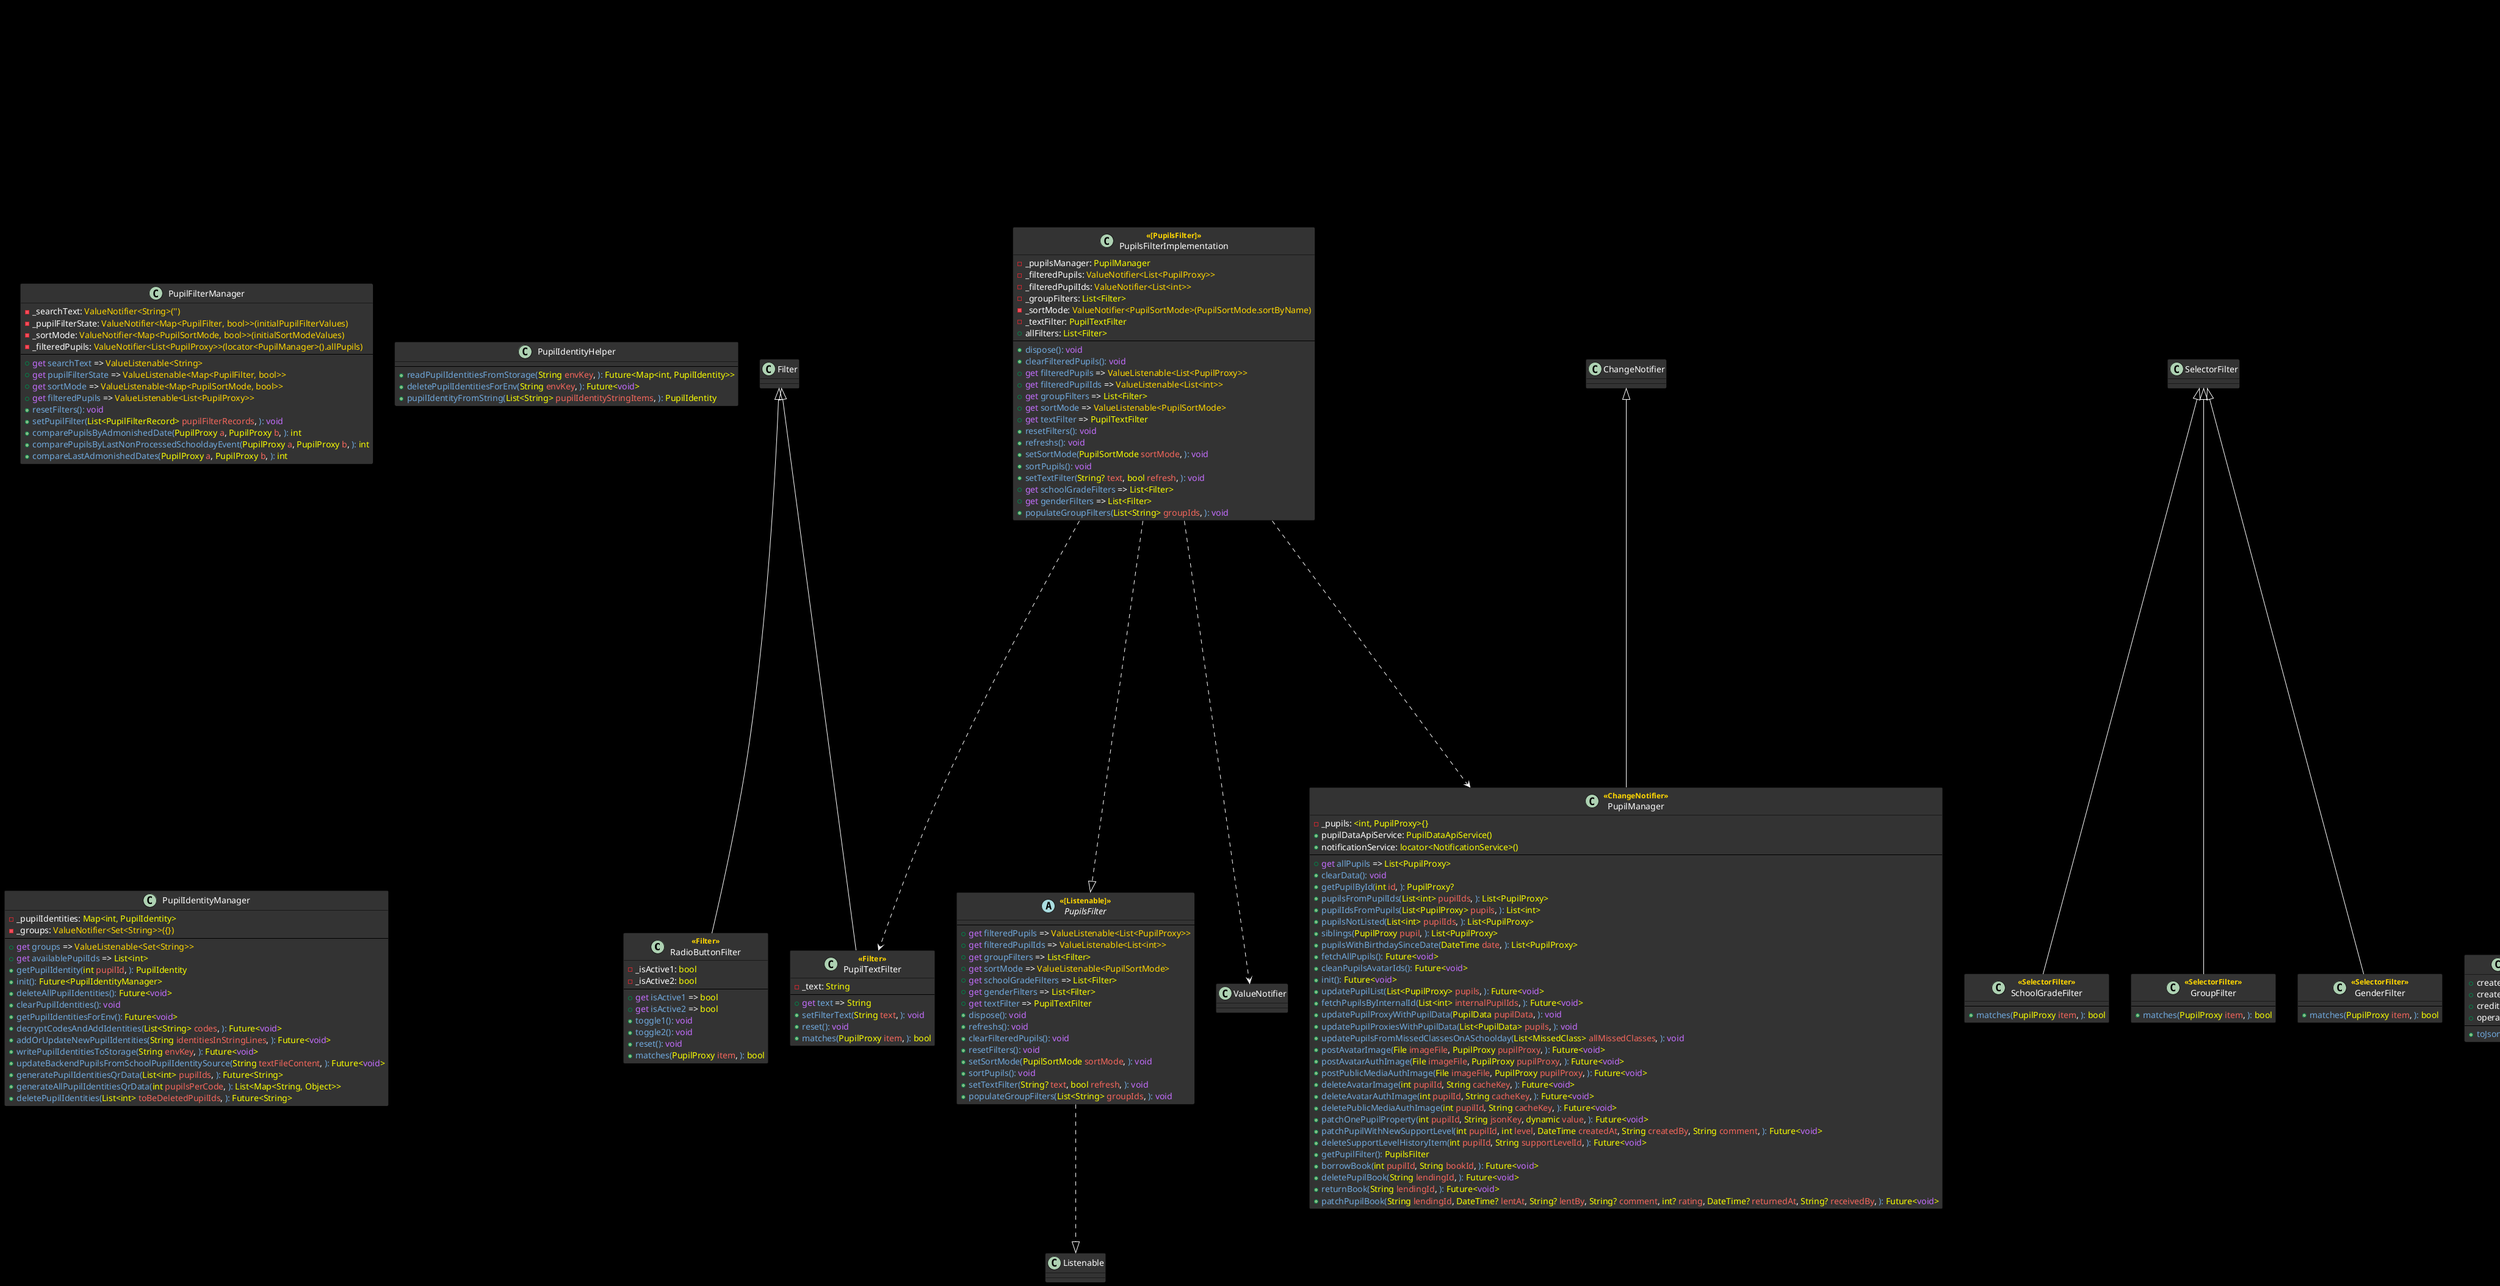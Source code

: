 @startuml

skinparam backgroundColor #000000

skinparam {
    ClassStereotypeFontColor #FFD700
    ClassStereotypeFontSize 12
    ClassStereotypeFontStyle bold
}
skinparam class {
    BackgroundColor #333333
    BorderColor #000000
    ArrowColor #FFFFFF
    FontColor #D3D3D3
}
skinparam classAttribute {
    FontColor #D3D3D
}
class RadioButtonFilter <<Filter>> {
-_isActive1: <font color=#faff00>bool</font>
-_isActive2: <font color=#faff00>bool</font>
---
+<font color=#c36dfd>get</font> <font color=#6fa8dc>isActive1</font> => <font color=#faff00>bool</font>
+<font color=#c36dfd>get</font> <font color=#6fa8dc>isActive2</font> => <font color=#faff00>bool</font>
+<font color=#6fa8dc>toggle1(</font><font color=#6fa8dc>):</font> <font color=#c36dfd>void</font>
+<font color=#6fa8dc>toggle2(</font><font color=#6fa8dc>):</font> <font color=#c36dfd>void</font>
+<font color=#6fa8dc>reset(</font><font color=#6fa8dc>):</font> <font color=#c36dfd>void</font>
+<font color=#6fa8dc>matches(</font><font color=#faff00>PupilProxy</font> <font color=#f4665b>item</font>, <font color=#6fa8dc>):</font> <font color=#faff00>bool</font>
}
Filter <|-- RadioButtonFilter
abstract class PupilsFilter <<[Listenable]>> {
---
+<font color=#c36dfd>get</font> <font color=#6fa8dc>filteredPupils</font> => <font color=#ffd700>ValueListenable<List<PupilProxy>></font>
+<font color=#c36dfd>get</font> <font color=#6fa8dc>filteredPupilIds</font> => <font color=#ffd700>ValueListenable<List<int>></font>
+<font color=#c36dfd>get</font> <font color=#6fa8dc>groupFilters</font> => <font color=#faff00>List<Filter></font>
+<font color=#c36dfd>get</font> <font color=#6fa8dc>sortMode</font> => <font color=#ffd700>ValueListenable<PupilSortMode></font>
+<font color=#c36dfd>get</font> <font color=#6fa8dc>schoolGradeFilters</font> => <font color=#faff00>List<Filter></font>
+<font color=#c36dfd>get</font> <font color=#6fa8dc>genderFilters</font> => <font color=#faff00>List<Filter></font>
+<font color=#c36dfd>get</font> <font color=#6fa8dc>textFilter</font> => <font color=#faff00>PupilTextFilter</font>
+<font color=#6fa8dc>dispose(</font><font color=#6fa8dc>):</font> <font color=#c36dfd>void</font>
+<font color=#6fa8dc>refreshs(</font><font color=#6fa8dc>):</font> <font color=#c36dfd>void</font>
+<font color=#6fa8dc>clearFilteredPupils(</font><font color=#6fa8dc>):</font> <font color=#c36dfd>void</font>
+<font color=#6fa8dc>resetFilters(</font><font color=#6fa8dc>):</font> <font color=#c36dfd>void</font>
+<font color=#6fa8dc>setSortMode(</font><font color=#faff00>PupilSortMode</font> <font color=#f4665b>sortMode</font>, <font color=#6fa8dc>):</font> <font color=#c36dfd>void</font>
+<font color=#6fa8dc>sortPupils(</font><font color=#6fa8dc>):</font> <font color=#c36dfd>void</font>
+<font color=#6fa8dc>setTextFilter(</font><font color=#faff00>String?</font> <font color=#f4665b>text</font>, <font color=#faff00>bool</font> <font color=#f4665b>refresh</font>, <font color=#6fa8dc>):</font> <font color=#c36dfd>void</font>
+<font color=#6fa8dc>populateGroupFilters(</font><font color=#faff00>List<String></font> <font color=#f4665b>groupIds</font>, <font color=#6fa8dc>):</font> <font color=#c36dfd>void</font>
}
PupilsFilter ..|> Listenable
class PupilsFilterImplementation <<[PupilsFilter]>> {
-_pupilsManager: <font color=#faff00>PupilManager</font>
-_filteredPupils: <font color=#ffd700>ValueNotifier<List<PupilProxy>></font>
-_filteredPupilIds: <font color=#ffd700>ValueNotifier<List<int>></font>
-_groupFilters: <font color=#faff00>List<Filter></font>
-_sortMode: <font color=#ffd700>ValueNotifier<PupilSortMode>(PupilSortMode.sortByName)</font>
-_textFilter: <font color=#faff00>PupilTextFilter</font>
+allFilters: <font color=#faff00>List<Filter></font>
---
+<font color=#6fa8dc>dispose(</font><font color=#6fa8dc>):</font> <font color=#c36dfd>void</font>
+<font color=#6fa8dc>clearFilteredPupils(</font><font color=#6fa8dc>):</font> <font color=#c36dfd>void</font>
+<font color=#c36dfd>get</font> <font color=#6fa8dc>filteredPupils</font> => <font color=#ffd700>ValueListenable<List<PupilProxy>></font>
+<font color=#c36dfd>get</font> <font color=#6fa8dc>filteredPupilIds</font> => <font color=#ffd700>ValueListenable<List<int>></font>
+<font color=#c36dfd>get</font> <font color=#6fa8dc>groupFilters</font> => <font color=#faff00>List<Filter></font>
+<font color=#c36dfd>get</font> <font color=#6fa8dc>sortMode</font> => <font color=#ffd700>ValueListenable<PupilSortMode></font>
+<font color=#c36dfd>get</font> <font color=#6fa8dc>textFilter</font> => <font color=#faff00>PupilTextFilter</font>
+<font color=#6fa8dc>resetFilters(</font><font color=#6fa8dc>):</font> <font color=#c36dfd>void</font>
+<font color=#6fa8dc>refreshs(</font><font color=#6fa8dc>):</font> <font color=#c36dfd>void</font>
+<font color=#6fa8dc>setSortMode(</font><font color=#faff00>PupilSortMode</font> <font color=#f4665b>sortMode</font>, <font color=#6fa8dc>):</font> <font color=#c36dfd>void</font>
+<font color=#6fa8dc>sortPupils(</font><font color=#6fa8dc>):</font> <font color=#c36dfd>void</font>
+<font color=#6fa8dc>setTextFilter(</font><font color=#faff00>String?</font> <font color=#f4665b>text</font>, <font color=#faff00>bool</font> <font color=#f4665b>refresh</font>, <font color=#6fa8dc>):</font> <font color=#c36dfd>void</font>
+<font color=#c36dfd>get</font> <font color=#6fa8dc>schoolGradeFilters</font> => <font color=#faff00>List<Filter></font>
+<font color=#c36dfd>get</font> <font color=#6fa8dc>genderFilters</font> => <font color=#faff00>List<Filter></font>
+<font color=#6fa8dc>populateGroupFilters(</font><font color=#faff00>List<String></font> <font color=#f4665b>groupIds</font>, <font color=#6fa8dc>):</font> <font color=#c36dfd>void</font>
}
PupilsFilterImplementation ..> PupilManager
PupilsFilterImplementation ..> ValueNotifier
PupilsFilterImplementation ..> PupilTextFilter
PupilsFilterImplementation ..|> PupilsFilter
class PupilFilterManager {
-_searchText: <font color=#ffd700>ValueNotifier<String>('')</font>
-_pupilFilterState: <font color=#ffd700>ValueNotifier<Map<PupilFilter, bool>>(initialPupilFilterValues)</font>
-_sortMode: <font color=#ffd700>ValueNotifier<Map<PupilSortMode, bool>>(initialSortModeValues)</font>
-_filteredPupils: <font color=#ffd700>ValueNotifier<List<PupilProxy>>(locator<PupilManager>().allPupils)</font>
---
+<font color=#c36dfd>get</font> <font color=#6fa8dc>searchText</font> => <font color=#ffd700>ValueListenable<String></font>
+<font color=#c36dfd>get</font> <font color=#6fa8dc>pupilFilterState</font> => <font color=#ffd700>ValueListenable<Map<PupilFilter, bool>></font>
+<font color=#c36dfd>get</font> <font color=#6fa8dc>sortMode</font> => <font color=#ffd700>ValueListenable<Map<PupilSortMode, bool>></font>
+<font color=#c36dfd>get</font> <font color=#6fa8dc>filteredPupils</font> => <font color=#ffd700>ValueListenable<List<PupilProxy>></font>
+<font color=#6fa8dc>resetFilters(</font><font color=#6fa8dc>):</font> <font color=#c36dfd>void</font>
+<font color=#6fa8dc>setPupilFilter(</font><font color=#faff00>List<PupilFilterRecord></font> <font color=#f4665b>pupilFilterRecords</font>, <font color=#6fa8dc>):</font> <font color=#c36dfd>void</font>
+<font color=#6fa8dc>comparePupilsByAdmonishedDate(</font><font color=#faff00>PupilProxy</font> <font color=#f4665b>a</font>, <font color=#faff00>PupilProxy</font> <font color=#f4665b>b</font>, <font color=#6fa8dc>):</font> <font color=#faff00>int</font>
+<font color=#6fa8dc>comparePupilsByLastNonProcessedSchooldayEvent(</font><font color=#faff00>PupilProxy</font> <font color=#f4665b>a</font>, <font color=#faff00>PupilProxy</font> <font color=#f4665b>b</font>, <font color=#6fa8dc>):</font> <font color=#faff00>int</font>
+<font color=#6fa8dc>compareLastAdmonishedDates(</font><font color=#faff00>PupilProxy</font> <font color=#f4665b>a</font>, <font color=#faff00>PupilProxy</font> <font color=#f4665b>b</font>, <font color=#6fa8dc>):</font> <font color=#faff00>int</font>
}
class SchoolGradeFilter <<SelectorFilter>> {
---
+<font color=#6fa8dc>matches(</font><font color=#faff00>PupilProxy</font> <font color=#f4665b>item</font>, <font color=#6fa8dc>):</font> <font color=#faff00>bool</font>
}
SelectorFilter <|-- SchoolGradeFilter
class GroupFilter <<SelectorFilter>> {
---
+<font color=#6fa8dc>matches(</font><font color=#faff00>PupilProxy</font> <font color=#f4665b>item</font>, <font color=#6fa8dc>):</font> <font color=#faff00>bool</font>
}
SelectorFilter <|-- GroupFilter
class GenderFilter <<SelectorFilter>> {
---
+<font color=#6fa8dc>matches(</font><font color=#faff00>PupilProxy</font> <font color=#f4665b>item</font>, <font color=#6fa8dc>):</font> <font color=#faff00>bool</font>
}
SelectorFilter <|-- GenderFilter
class PupilTextFilter <<Filter>> {
-_text: <font color=#faff00>String</font>
---
+<font color=#c36dfd>get</font> <font color=#6fa8dc>text</font> => <font color=#faff00>String</font>
+<font color=#6fa8dc>setFilterText(</font><font color=#faff00>String</font> <font color=#f4665b>text</font>, <font color=#6fa8dc>):</font> <font color=#c36dfd>void</font>
+<font color=#6fa8dc>reset(</font><font color=#6fa8dc>):</font> <font color=#c36dfd>void</font>
+<font color=#6fa8dc>matches(</font><font color=#faff00>PupilProxy</font> <font color=#f4665b>item</font>, <font color=#6fa8dc>):</font> <font color=#faff00>bool</font>
}
Filter <|-- PupilTextFilter
class CreditHistoryLog {
+createdAt: <font color=#faff00>DateTime</font>
+createdBy: <font color=#faff00>String</font>
+credit: <font color=#faff00>int</font>
+operation: <font color=#faff00>int</font>
---
+<font color=#6fa8dc>toJson(</font><font color=#6fa8dc>):</font> <font color=#faff00>Map<String, dynamic></font>
}
CreditHistoryLog ..> DateTime
class SupportLevel {
+supportLevelId: <font color=#faff00>String</font>
+level: <font color=#faff00>int</font>
+comment: <font color=#faff00>String</font>
+createdAt: <font color=#faff00>DateTime</font>
+createdBy: <font color=#faff00>String</font>
---
+<font color=#6fa8dc>toJson(</font><font color=#6fa8dc>):</font> <font color=#faff00>Map<String, dynamic></font>
}
SupportLevel ..> DateTime
class PupilData {
+avatarId: <font color=#faff00>String?</font>
+avatarAuth: <font color=#faff00>bool</font>
+avatarAuthId: <font color=#faff00>String?</font>
+publicMediaAuth: <font color=#faff00>int</font>
+publicMediaAuthId: <font color=#faff00>String?</font>
+communicationPupil: <font color=#faff00>String?</font>
+communicationTutor1: <font color=#faff00>String?</font>
+communicationTutor2: <font color=#faff00>String?</font>
+contact: <font color=#faff00>String?</font>
+parentsContact: <font color=#faff00>String?</font>
+credit: <font color=#faff00>int</font>
+creditEarned: <font color=#faff00>int</font>
+fiveYears: <font color=#faff00>DateTime?</font>
+latestSupportLevel: <font color=#faff00>int</font>
+internalId: <font color=#faff00>int</font>
+ogs: <font color=#faff00>bool</font>
+ogsInfo: <font color=#faff00>String?</font>
+pickUpTime: <font color=#faff00>String?</font>
+preschoolRevision: <font color=#faff00>int?</font>
+preschoolAttendance: <font color=#faff00>String?</font>
+specialInformation: <font color=#faff00>String?</font>
+emergencyCare: <font color=#faff00>bool?</font>
+competenceChecks: <font color=#faff00>List<CompetenceCheck></font>
+supportCategoryStatuses: <font color=#faff00>List<SupportCategoryStatus></font>
+schooldayEvents: <font color=#faff00>List<SchooldayEvent></font>
+pupilBooks: <font color=#faff00>List<PupilBorrowedBook></font>
+supportGoals: <font color=#faff00>List<SupportGoal></font>
+pupilMissedClasses: <font color=#faff00>List<MissedClass></font>
+pupilWorkbooks: <font color=#faff00>List<PupilWorkbook></font>
+creditHistoryLogs: <font color=#faff00>List<CreditHistoryLog></font>
+competenceGoals: <font color=#faff00>List<CompetenceGoal></font>
+supportLevelHistory: <font color=#faff00>List<SupportLevel></font>
+competenceReports: <font color=#faff00>List<CompetenceReport></font>
---
+<font color=#6fa8dc>copyWith(</font><font color=#faff00>String?</font> <font color=#f4665b>avatarId</font>, <font color=#faff00>bool?</font> <font color=#f4665b>avatarAuth</font>, <font color=#faff00>{String? value}?</font> <font color=#f4665b>avatarAuthId</font>, <font color=#faff00>int?</font> <font color=#f4665b>publicMediaAuth</font>, <font color=#faff00>{String? value}?</font> <font color=#f4665b>publicMediaAuthId</font>, <font color=#faff00>String?</font> <font color=#f4665b>communicationPupil</font>, <font color=#faff00>String?</font> <font color=#f4665b>communicationTutor1</font>, <font color=#faff00>String?</font> <font color=#f4665b>communicationTutor2</font>, <font color=#faff00>String?</font> <font color=#f4665b>contact</font>, <font color=#faff00>String?</font> <font color=#f4665b>parentsContact</font>, <font color=#faff00>int?</font> <font color=#f4665b>credit</font>, <font color=#faff00>int?</font> <font color=#f4665b>creditEarned</font>, <font color=#faff00>DateTime?</font> <font color=#f4665b>fiveYears</font>, <font color=#faff00>int?</font> <font color=#f4665b>latestSupportLevel</font>, <font color=#faff00>int?</font> <font color=#f4665b>internalId</font>, <font color=#faff00>bool?</font> <font color=#f4665b>ogs</font>, <font color=#faff00>String?</font> <font color=#f4665b>ogsInfo</font>, <font color=#faff00>String?</font> <font color=#f4665b>pickUpTime</font>, <font color=#faff00>String?</font> <font color=#f4665b>specialInformation</font>, <font color=#faff00>int?</font> <font color=#f4665b>preschoolRevision</font>, <font color=#faff00>String?</font> <font color=#f4665b>preschoolAttendance</font>, <font color=#faff00>bool?</font> <font color=#f4665b>emergencyCare</font>, <font color=#faff00>List<SupportCategoryStatus>?</font> <font color=#f4665b>supportCategoryStatuses</font>, <font color=#faff00>List<SchooldayEvent>?</font> <font color=#f4665b>schooldayEvents</font>, <font color=#faff00>List<PupilBorrowedBook>?</font> <font color=#f4665b>pupilBooks</font>, <font color=#faff00>List<SupportGoal>?</font> <font color=#f4665b>supportGoals</font>, <font color=#faff00>List<MissedClass>?</font> <font color=#f4665b>pupilMissedClasses</font>, <font color=#faff00>List<PupilWorkbook>?</font> <font color=#f4665b>pupilWorkbooks</font>, <font color=#faff00>List<CreditHistoryLog>?</font> <font color=#f4665b>creditHistoryLogs</font>, <font color=#faff00>List<CompetenceGoal>?</font> <font color=#f4665b>competenceGoals</font>, <font color=#faff00>List<CompetenceCheck>?</font> <font color=#f4665b>competenceChecks</font>, <font color=#faff00>List<SupportLevel>?</font> <font color=#f4665b>supportLevelHistory</font>, <font color=#faff00>List<CompetenceReport>?</font> <font color=#f4665b>competenceReports</font>, <font color=#6fa8dc>):</font> <font color=#faff00>PupilData</font>
+<font color=#6fa8dc>toJson(</font><font color=#6fa8dc>):</font> <font color=#faff00>Map<String, dynamic></font>
}
PupilData ..> DateTime
class PupilIdentity {
+id: <font color=#faff00>int</font>
+firstName: <font color=#faff00>String</font>
+lastName: <font color=#faff00>String</font>
+group: <font color=#faff00>String</font>
+schoolGrade: <font color=#faff00>String</font>
+specialNeeds: <font color=#faff00>String?</font>
+gender: <font color=#faff00>String</font>
+language: <font color=#faff00>String</font>
+family: <font color=#faff00>String?</font>
+birthday: <font color=#faff00>DateTime</font>
+migrationSupportEnds: <font color=#faff00>DateTime?</font>
+pupilSince: <font color=#faff00>DateTime</font>
---
+<font color=#6fa8dc>toJson(</font><font color=#6fa8dc>):</font> <font color=#faff00>Map<String, dynamic></font>
}
PupilIdentity ..> DateTime
class PupilProxy {
+groupFilters: <font color=#faff00>List<Filter<Object>></font>
+schoolGradeFilters: <font color=#faff00>List<SchoolGradeFilter></font>
+genderFilters: <font color=#faff00>List<GenderFilter></font>
-_pupilData: <font color=#faff00>PupilData</font>
-_pupilIdentity: <font color=#faff00>PupilIdentity</font>
+pupilIsDirty: <font color=#faff00>bool</font>
-_avatarIdOverride: <font color=#faff00>String?</font>
-_avatarUpdated: <font color=#faff00>bool</font>
-_missedClasses: <font color=#faff00>Map<DateTime, MissedClass></font>
---
+<font color=#6fa8dc>updatePupil(</font><font color=#faff00>PupilData</font> <font color=#f4665b>pupilData</font>, <font color=#6fa8dc>):</font> <font color=#c36dfd>void</font>
+<font color=#6fa8dc>updatePupilIdentity(</font><font color=#faff00>PupilIdentity</font> <font color=#f4665b>pupilIdentity</font>, <font color=#6fa8dc>):</font> <font color=#c36dfd>void</font>
+<font color=#6fa8dc>deleteAvatarAuthId(</font><font color=#6fa8dc>):</font> <font color=#c36dfd>void</font>
+<font color=#6fa8dc>deletePublicMediaAuthId(</font><font color=#6fa8dc>):</font> <font color=#c36dfd>void</font>
+<font color=#6fa8dc>updatePupilIdentityFromMoreRecentSource(</font><font color=#faff00>PupilIdentity</font> <font color=#f4665b>pupilIdentity</font>, <font color=#6fa8dc>):</font> <font color=#c36dfd>void</font>
+<font color=#6fa8dc>clearAvatar(</font><font color=#6fa8dc>):</font> <font color=#c36dfd>void</font>
+<font color=#6fa8dc>updateFromMissedClassesOnASchoolday(</font><font color=#faff00>List<MissedClass></font> <font color=#f4665b>allMissedClassesThisDay</font>, <font color=#6fa8dc>):</font> <font color=#c36dfd>void</font>
+<font color=#c36dfd>get</font> <font color=#6fa8dc>firstName</font> => <font color=#faff00>String</font>
+<font color=#c36dfd>get</font> <font color=#6fa8dc>lastName</font> => <font color=#faff00>String</font>
+<font color=#c36dfd>get</font> <font color=#6fa8dc>group</font> => <font color=#faff00>String</font>
+<font color=#c36dfd>get</font> <font color=#6fa8dc>groupId</font> => <font color=#faff00>String</font>
+<font color=#c36dfd>get</font> <font color=#6fa8dc>schoolGrade</font> => <font color=#faff00>SchoolGrade</font>
+<font color=#c36dfd>get</font> <font color=#6fa8dc>schoolyear</font> => <font color=#faff00>String</font>
+<font color=#c36dfd>get</font> <font color=#6fa8dc>specialNeeds</font> => <font color=#faff00>String?</font>
+<font color=#c36dfd>get</font> <font color=#6fa8dc>gender</font> => <font color=#faff00>String</font>
+<font color=#c36dfd>get</font> <font color=#6fa8dc>language</font> => <font color=#faff00>String</font>
+<font color=#c36dfd>get</font> <font color=#6fa8dc>family</font> => <font color=#faff00>String?</font>
+<font color=#c36dfd>get</font> <font color=#6fa8dc>birthday</font> => <font color=#faff00>DateTime</font>
+<font color=#c36dfd>get</font> <font color=#6fa8dc>age</font> => <font color=#faff00>int</font>
+<font color=#c36dfd>get</font> <font color=#6fa8dc>migrationSupportEnds</font> => <font color=#faff00>DateTime?</font>
+<font color=#c36dfd>get</font> <font color=#6fa8dc>pupilSince</font> => <font color=#faff00>DateTime</font>
+<font color=#c36dfd>get</font> <font color=#6fa8dc>avatarId</font> => <font color=#faff00>String?</font>
+<font color=#c36dfd>get</font> <font color=#6fa8dc>avatarAuth</font> => <font color=#faff00>bool</font>
+<font color=#c36dfd>get</font> <font color=#6fa8dc>avatarAuthId</font> => <font color=#faff00>String?</font>
+<font color=#c36dfd>get</font> <font color=#6fa8dc>publicMediaAuth</font> => <font color=#faff00>int</font>
+<font color=#c36dfd>get</font> <font color=#6fa8dc>publicMediaAuthId</font> => <font color=#faff00>String?</font>
+<font color=#c36dfd>get</font> <font color=#6fa8dc>communicationPupil</font> => <font color=#faff00>String?</font>
+<font color=#c36dfd>get</font> <font color=#6fa8dc>communicationTutor1</font> => <font color=#faff00>String?</font>
+<font color=#c36dfd>get</font> <font color=#6fa8dc>communicationTutor2</font> => <font color=#faff00>String?</font>
+<font color=#c36dfd>get</font> <font color=#6fa8dc>contact</font> => <font color=#faff00>String?</font>
+<font color=#c36dfd>get</font> <font color=#6fa8dc>parentsContact</font> => <font color=#faff00>String?</font>
+<font color=#c36dfd>get</font> <font color=#6fa8dc>credit</font> => <font color=#faff00>int</font>
+<font color=#c36dfd>get</font> <font color=#6fa8dc>creditEarned</font> => <font color=#faff00>int</font>
+<font color=#c36dfd>get</font> <font color=#6fa8dc>fiveYears</font> => <font color=#faff00>DateTime?</font>
+<font color=#c36dfd>get</font> <font color=#6fa8dc>supportLevel</font> => <font color=#faff00>int</font>
+<font color=#c36dfd>get</font> <font color=#6fa8dc>supportLevelHistory</font> => <font color=#faff00>List<SupportLevel></font>
+<font color=#c36dfd>get</font> <font color=#6fa8dc>internalId</font> => <font color=#faff00>int</font>
+<font color=#c36dfd>get</font> <font color=#6fa8dc>ogs</font> => <font color=#faff00>bool</font>
+<font color=#c36dfd>get</font> <font color=#6fa8dc>ogsInfo</font> => <font color=#faff00>String?</font>
+<font color=#c36dfd>get</font> <font color=#6fa8dc>pickUpTime</font> => <font color=#faff00>String?</font>
+<font color=#c36dfd>get</font> <font color=#6fa8dc>preschoolRevision</font> => <font color=#faff00>int?</font>
+<font color=#c36dfd>get</font> <font color=#6fa8dc>specialInformation</font> => <font color=#faff00>String?</font>
+<font color=#c36dfd>get</font> <font color=#6fa8dc>emergencyCare</font> => <font color=#faff00>bool?</font>
+<font color=#c36dfd>get</font> <font color=#6fa8dc>competenceChecks</font> => <font color=#faff00>List<CompetenceCheck>?</font>
+<font color=#c36dfd>get</font> <font color=#6fa8dc>supportCategoryStatuses</font> => <font color=#faff00>List<SupportCategoryStatus>?</font>
+<font color=#c36dfd>get</font> <font color=#6fa8dc>schooldayEvents</font> => <font color=#faff00>List<SchooldayEvent>?</font>
+<font color=#c36dfd>get</font> <font color=#6fa8dc>pupilBooks</font> => <font color=#faff00>List<PupilBorrowedBook>?</font>
+<font color=#c36dfd>get</font> <font color=#6fa8dc>supportGoals</font> => <font color=#faff00>List<SupportGoal>?</font>
+<font color=#c36dfd>get</font> <font color=#6fa8dc>missedClasses</font> => <font color=#faff00>List<MissedClass>?</font>
+<font color=#c36dfd>get</font> <font color=#6fa8dc>pupilWorkbooks</font> => <font color=#faff00>List<PupilWorkbook>?</font>
+<font color=#c36dfd>get</font> <font color=#6fa8dc>creditHistoryLogs</font> => <font color=#faff00>List<CreditHistoryLog>?</font>
+<font color=#c36dfd>get</font> <font color=#6fa8dc>competenceGoals</font> => <font color=#faff00>List<CompetenceGoal>?</font>
}
PupilProxy ..> PupilData
PupilProxy ..> PupilIdentity
class PupilIdentityHelper {
---
+<font color=#6fa8dc>readPupilIdentitiesFromStorage(</font><font color=#faff00>String</font> <font color=#f4665b>envKey</font>, <font color=#6fa8dc>):</font> <font color=#faff00>Future<Map<int, PupilIdentity>></font>
+<font color=#6fa8dc>deletePupilIdentitiesForEnv(</font><font color=#faff00>String</font> <font color=#f4665b>envKey</font>, <font color=#6fa8dc>):</font> <font color=#faff00>Future<</font><font color=#c36dfd>void</font><font color=#faff00>></font>
+<font color=#6fa8dc>pupilIdentityFromString(</font><font color=#faff00>List<String></font> <font color=#f4665b>pupilIdentityStringItems</font>, <font color=#6fa8dc>):</font> <font color=#faff00>PupilIdentity</font>
}
class PupilIdentityManager {
-_pupilIdentities: <font color=#faff00>Map<int, PupilIdentity></font>
-_groups: <font color=#ffd700>ValueNotifier<Set<String>>({})</font>
---
+<font color=#c36dfd>get</font> <font color=#6fa8dc>groups</font> => <font color=#ffd700>ValueListenable<Set<String>></font>
+<font color=#c36dfd>get</font> <font color=#6fa8dc>availablePupilIds</font> => <font color=#faff00>List<int></font>
+<font color=#6fa8dc>getPupilIdentity(</font><font color=#faff00>int</font> <font color=#f4665b>pupilId</font>, <font color=#6fa8dc>):</font> <font color=#faff00>PupilIdentity</font>
+<font color=#6fa8dc>init(</font><font color=#6fa8dc>):</font> <font color=#faff00>Future<PupilIdentityManager></font>
+<font color=#6fa8dc>deleteAllPupilIdentities(</font><font color=#6fa8dc>):</font> <font color=#faff00>Future<</font><font color=#c36dfd>void</font><font color=#faff00>></font>
+<font color=#6fa8dc>clearPupilIdentities(</font><font color=#6fa8dc>):</font> <font color=#c36dfd>void</font>
+<font color=#6fa8dc>getPupilIdentitiesForEnv(</font><font color=#6fa8dc>):</font> <font color=#faff00>Future<</font><font color=#c36dfd>void</font><font color=#faff00>></font>
+<font color=#6fa8dc>decryptCodesAndAddIdentities(</font><font color=#faff00>List<String></font> <font color=#f4665b>codes</font>, <font color=#6fa8dc>):</font> <font color=#faff00>Future<</font><font color=#c36dfd>void</font><font color=#faff00>></font>
+<font color=#6fa8dc>addOrUpdateNewPupilIdentities(</font><font color=#faff00>String</font> <font color=#f4665b>identitiesInStringLines</font>, <font color=#6fa8dc>):</font> <font color=#faff00>Future<</font><font color=#c36dfd>void</font><font color=#faff00>></font>
+<font color=#6fa8dc>writePupilIdentitiesToStorage(</font><font color=#faff00>String</font> <font color=#f4665b>envKey</font>, <font color=#6fa8dc>):</font> <font color=#faff00>Future<</font><font color=#c36dfd>void</font><font color=#faff00>></font>
+<font color=#6fa8dc>updateBackendPupilsFromSchoolPupilIdentitySource(</font><font color=#faff00>String</font> <font color=#f4665b>textFileContent</font>, <font color=#6fa8dc>):</font> <font color=#faff00>Future<</font><font color=#c36dfd>void</font><font color=#faff00>></font>
+<font color=#6fa8dc>generatePupilIdentitiesQrData(</font><font color=#faff00>List<int></font> <font color=#f4665b>pupilIds</font>, <font color=#6fa8dc>):</font> <font color=#faff00>Future<String></font>
+<font color=#6fa8dc>generateAllPupilIdentitiesQrData(</font><font color=#faff00>int</font> <font color=#f4665b>pupilsPerCode</font>, <font color=#6fa8dc>):</font> <font color=#faff00>List<Map<String, Object>></font>
+<font color=#6fa8dc>deletePupilIdentities(</font><font color=#faff00>List<int></font> <font color=#f4665b>toBeDeletedPupilIds</font>, <font color=#6fa8dc>):</font> <font color=#faff00>Future<String></font>
}
class PupilManager <<ChangeNotifier>> {
-_pupils: <font color=#faff00><int, PupilProxy>{}</font>
+pupilDataApiService: <font color=#faff00>PupilDataApiService()</font>
+notificationService: <font color=#faff00>locator<NotificationService>()</font>
---
+<font color=#c36dfd>get</font> <font color=#6fa8dc>allPupils</font> => <font color=#faff00>List<PupilProxy></font>
+<font color=#6fa8dc>clearData(</font><font color=#6fa8dc>):</font> <font color=#c36dfd>void</font>
+<font color=#6fa8dc>getPupilById(</font><font color=#faff00>int</font> <font color=#f4665b>id</font>, <font color=#6fa8dc>):</font> <font color=#faff00>PupilProxy?</font>
+<font color=#6fa8dc>pupilsFromPupilIds(</font><font color=#faff00>List<int></font> <font color=#f4665b>pupilIds</font>, <font color=#6fa8dc>):</font> <font color=#faff00>List<PupilProxy></font>
+<font color=#6fa8dc>pupilIdsFromPupils(</font><font color=#faff00>List<PupilProxy></font> <font color=#f4665b>pupils</font>, <font color=#6fa8dc>):</font> <font color=#faff00>List<int></font>
+<font color=#6fa8dc>pupilsNotListed(</font><font color=#faff00>List<int></font> <font color=#f4665b>pupilIds</font>, <font color=#6fa8dc>):</font> <font color=#faff00>List<PupilProxy></font>
+<font color=#6fa8dc>siblings(</font><font color=#faff00>PupilProxy</font> <font color=#f4665b>pupil</font>, <font color=#6fa8dc>):</font> <font color=#faff00>List<PupilProxy></font>
+<font color=#6fa8dc>pupilsWithBirthdaySinceDate(</font><font color=#faff00>DateTime</font> <font color=#f4665b>date</font>, <font color=#6fa8dc>):</font> <font color=#faff00>List<PupilProxy></font>
+<font color=#6fa8dc>fetchAllPupils(</font><font color=#6fa8dc>):</font> <font color=#faff00>Future<</font><font color=#c36dfd>void</font><font color=#faff00>></font>
+<font color=#6fa8dc>cleanPupilsAvatarIds(</font><font color=#6fa8dc>):</font> <font color=#faff00>Future<</font><font color=#c36dfd>void</font><font color=#faff00>></font>
+<font color=#6fa8dc>init(</font><font color=#6fa8dc>):</font> <font color=#faff00>Future<</font><font color=#c36dfd>void</font><font color=#faff00>></font>
+<font color=#6fa8dc>updatePupilList(</font><font color=#faff00>List<PupilProxy></font> <font color=#f4665b>pupils</font>, <font color=#6fa8dc>):</font> <font color=#faff00>Future<</font><font color=#c36dfd>void</font><font color=#faff00>></font>
+<font color=#6fa8dc>fetchPupilsByInternalId(</font><font color=#faff00>List<int></font> <font color=#f4665b>internalPupilIds</font>, <font color=#6fa8dc>):</font> <font color=#faff00>Future<</font><font color=#c36dfd>void</font><font color=#faff00>></font>
+<font color=#6fa8dc>updatePupilProxyWithPupilData(</font><font color=#faff00>PupilData</font> <font color=#f4665b>pupilData</font>, <font color=#6fa8dc>):</font> <font color=#c36dfd>void</font>
+<font color=#6fa8dc>updatePupilProxiesWithPupilData(</font><font color=#faff00>List<PupilData></font> <font color=#f4665b>pupils</font>, <font color=#6fa8dc>):</font> <font color=#c36dfd>void</font>
+<font color=#6fa8dc>updatePupilsFromMissedClassesOnASchoolday(</font><font color=#faff00>List<MissedClass></font> <font color=#f4665b>allMissedClasses</font>, <font color=#6fa8dc>):</font> <font color=#c36dfd>void</font>
+<font color=#6fa8dc>postAvatarImage(</font><font color=#faff00>File</font> <font color=#f4665b>imageFile</font>, <font color=#faff00>PupilProxy</font> <font color=#f4665b>pupilProxy</font>, <font color=#6fa8dc>):</font> <font color=#faff00>Future<</font><font color=#c36dfd>void</font><font color=#faff00>></font>
+<font color=#6fa8dc>postAvatarAuthImage(</font><font color=#faff00>File</font> <font color=#f4665b>imageFile</font>, <font color=#faff00>PupilProxy</font> <font color=#f4665b>pupilProxy</font>, <font color=#6fa8dc>):</font> <font color=#faff00>Future<</font><font color=#c36dfd>void</font><font color=#faff00>></font>
+<font color=#6fa8dc>postPublicMediaAuthImage(</font><font color=#faff00>File</font> <font color=#f4665b>imageFile</font>, <font color=#faff00>PupilProxy</font> <font color=#f4665b>pupilProxy</font>, <font color=#6fa8dc>):</font> <font color=#faff00>Future<</font><font color=#c36dfd>void</font><font color=#faff00>></font>
+<font color=#6fa8dc>deleteAvatarImage(</font><font color=#faff00>int</font> <font color=#f4665b>pupilId</font>, <font color=#faff00>String</font> <font color=#f4665b>cacheKey</font>, <font color=#6fa8dc>):</font> <font color=#faff00>Future<</font><font color=#c36dfd>void</font><font color=#faff00>></font>
+<font color=#6fa8dc>deleteAvatarAuthImage(</font><font color=#faff00>int</font> <font color=#f4665b>pupilId</font>, <font color=#faff00>String</font> <font color=#f4665b>cacheKey</font>, <font color=#6fa8dc>):</font> <font color=#faff00>Future<</font><font color=#c36dfd>void</font><font color=#faff00>></font>
+<font color=#6fa8dc>deletePublicMediaAuthImage(</font><font color=#faff00>int</font> <font color=#f4665b>pupilId</font>, <font color=#faff00>String</font> <font color=#f4665b>cacheKey</font>, <font color=#6fa8dc>):</font> <font color=#faff00>Future<</font><font color=#c36dfd>void</font><font color=#faff00>></font>
+<font color=#6fa8dc>patchOnePupilProperty(</font><font color=#faff00>int</font> <font color=#f4665b>pupilId</font>, <font color=#faff00>String</font> <font color=#f4665b>jsonKey</font>, <font color=#faff00>dynamic</font> <font color=#f4665b>value</font>, <font color=#6fa8dc>):</font> <font color=#faff00>Future<</font><font color=#c36dfd>void</font><font color=#faff00>></font>
+<font color=#6fa8dc>patchPupilWithNewSupportLevel(</font><font color=#faff00>int</font> <font color=#f4665b>pupilId</font>, <font color=#faff00>int</font> <font color=#f4665b>level</font>, <font color=#faff00>DateTime</font> <font color=#f4665b>createdAt</font>, <font color=#faff00>String</font> <font color=#f4665b>createdBy</font>, <font color=#faff00>String</font> <font color=#f4665b>comment</font>, <font color=#6fa8dc>):</font> <font color=#faff00>Future<</font><font color=#c36dfd>void</font><font color=#faff00>></font>
+<font color=#6fa8dc>deleteSupportLevelHistoryItem(</font><font color=#faff00>int</font> <font color=#f4665b>pupilId</font>, <font color=#faff00>String</font> <font color=#f4665b>supportLevelId</font>, <font color=#6fa8dc>):</font> <font color=#faff00>Future<</font><font color=#c36dfd>void</font><font color=#faff00>></font>
+<font color=#6fa8dc>getPupilFilter(</font><font color=#6fa8dc>):</font> <font color=#faff00>PupilsFilter</font>
+<font color=#6fa8dc>borrowBook(</font><font color=#faff00>int</font> <font color=#f4665b>pupilId</font>, <font color=#faff00>String</font> <font color=#f4665b>bookId</font>, <font color=#6fa8dc>):</font> <font color=#faff00>Future<</font><font color=#c36dfd>void</font><font color=#faff00>></font>
+<font color=#6fa8dc>deletePupilBook(</font><font color=#faff00>String</font> <font color=#f4665b>lendingId</font>, <font color=#6fa8dc>):</font> <font color=#faff00>Future<</font><font color=#c36dfd>void</font><font color=#faff00>></font>
+<font color=#6fa8dc>returnBook(</font><font color=#faff00>String</font> <font color=#f4665b>lendingId</font>, <font color=#6fa8dc>):</font> <font color=#faff00>Future<</font><font color=#c36dfd>void</font><font color=#faff00>></font>
+<font color=#6fa8dc>patchPupilBook(</font><font color=#faff00>String</font> <font color=#f4665b>lendingId</font>, <font color=#faff00>DateTime?</font> <font color=#f4665b>lentAt</font>, <font color=#faff00>String?</font> <font color=#f4665b>lentBy</font>, <font color=#faff00>String?</font> <font color=#f4665b>comment</font>, <font color=#faff00>int?</font> <font color=#f4665b>rating</font>, <font color=#faff00>DateTime?</font> <font color=#f4665b>returnedAt</font>, <font color=#faff00>String?</font> <font color=#f4665b>receivedBy</font>, <font color=#6fa8dc>):</font> <font color=#faff00>Future<</font><font color=#c36dfd>void</font><font color=#faff00>></font>
}
ChangeNotifier <|-- PupilManager
@enduml